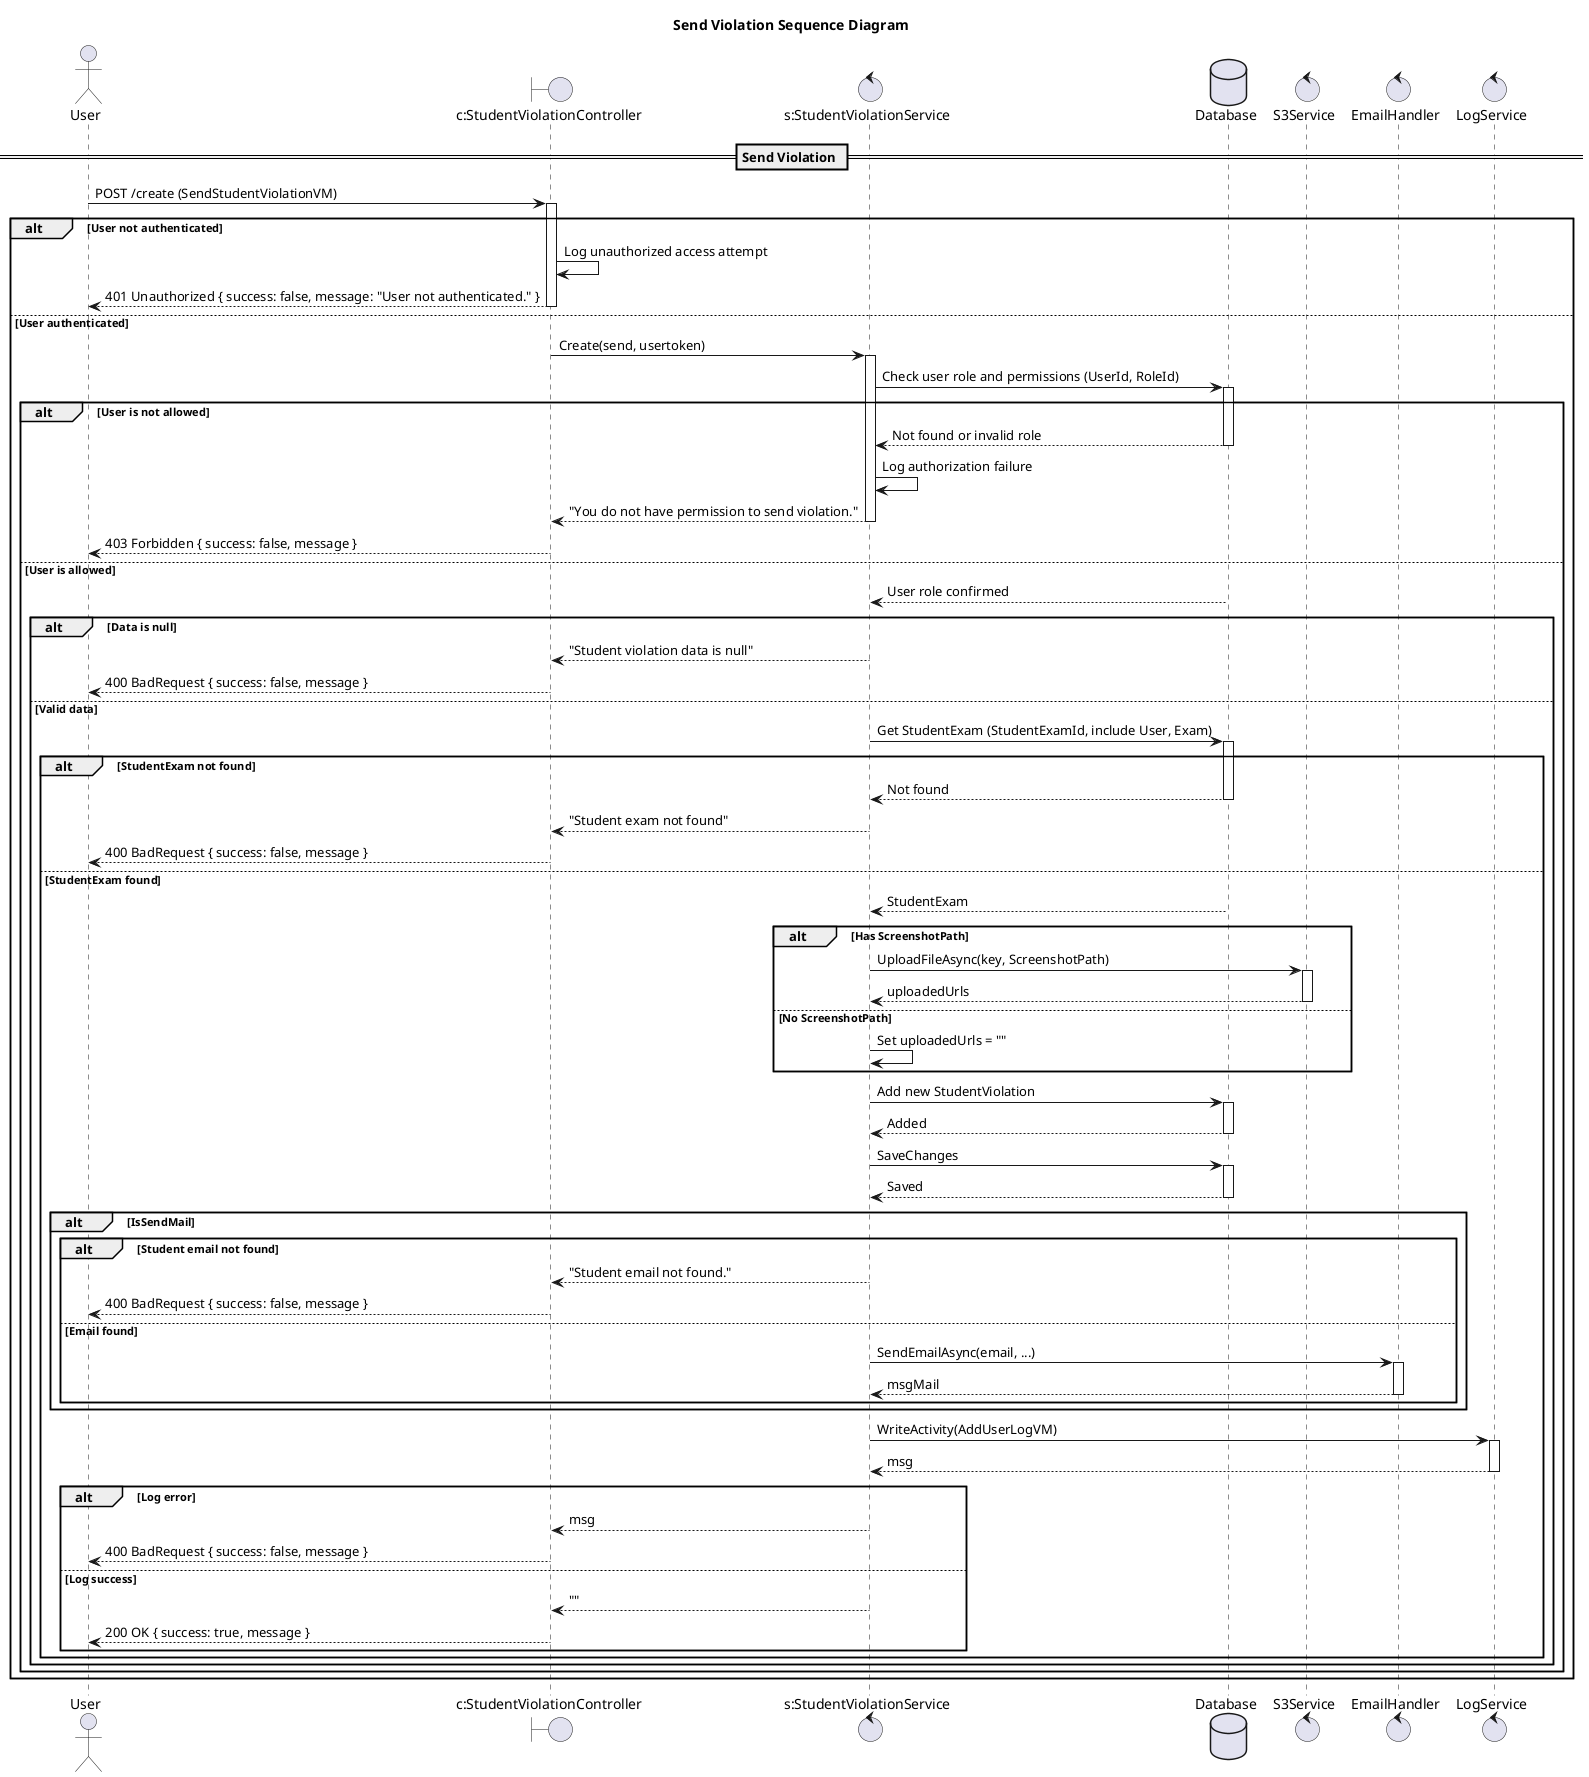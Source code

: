 @startuml

title Send Violation Sequence Diagram

actor "User" as Client
boundary "c:StudentViolationController" as Controller
control "s:StudentViolationService" as Service
database "Database" as DB
control "S3Service" as S3
control "EmailHandler" as Email
control "LogService" as Log

== Send Violation ==

Client -> Controller: POST /create (SendStudentViolationVM)
activate Controller

alt User not authenticated
    Controller -> Controller: Log unauthorized access attempt
    Controller --> Client: 401 Unauthorized { success: false, message: "User not authenticated." }
    deactivate Controller
else User authenticated
    Controller -> Service: Create(send, usertoken)
    activate Service

    Service -> DB: Check user role and permissions (UserId, RoleId)
    activate DB
    alt User is not allowed
        DB --> Service: Not found or invalid role
        deactivate DB
        Service -> Service: Log authorization failure
        Service --> Controller: "You do not have permission to send violation."
        deactivate Service
        Controller --> Client: 403 Forbidden { success: false, message }
        deactivate Controller
    else User is allowed
        DB --> Service: User role confirmed
        deactivate DB

        alt Data is null
            Service --> Controller: "Student violation data is null"
            deactivate Service
            Controller --> Client: 400 BadRequest { success: false, message }
            deactivate Controller
        else Valid data
            Service -> DB: Get StudentExam (StudentExamId, include User, Exam)
            activate DB
            alt StudentExam not found
                DB --> Service: Not found
                deactivate DB
                Service --> Controller: "Student exam not found"
                deactivate Service
                Controller --> Client: 400 BadRequest { success: false, message }
                deactivate Controller
            else StudentExam found
                DB --> Service: StudentExam
                deactivate DB
                alt Has ScreenshotPath
                    Service -> S3: UploadFileAsync(key, ScreenshotPath)
                    activate S3
                    S3 --> Service: uploadedUrls
                    deactivate S3
                else No ScreenshotPath
                    Service -> Service: Set uploadedUrls = ""
                end alt
                Service -> DB: Add new StudentViolation
                activate DB
                DB --> Service: Added
                deactivate DB
                Service -> DB: SaveChanges
                activate DB
                DB --> Service: Saved
                deactivate DB
                alt IsSendMail
                    alt Student email not found
                        Service --> Controller: "Student email not found."
                        deactivate Service
                        Controller --> Client: 400 BadRequest { success: false, message }
                        deactivate Controller
                    else Email found
                        Service -> Email: SendEmailAsync(email, ...)
                        activate Email
                        Email --> Service: msgMail
                        deactivate Email
                    end alt
                end alt
                Service -> Log: WriteActivity(AddUserLogVM)
                activate Log
                Log --> Service: msg
                deactivate Log
                alt Log error
                    Service --> Controller: msg
                    deactivate Service
                    Controller --> Client: 400 BadRequest { success: false, message }
                    deactivate Controller
                else Log success
                    Service --> Controller: ""
                    deactivate Service
                    Controller --> Client: 200 OK { success: true, message }
                    deactivate Controller
                end alt
            end alt
        end alt
    end alt
end alt

@enduml 